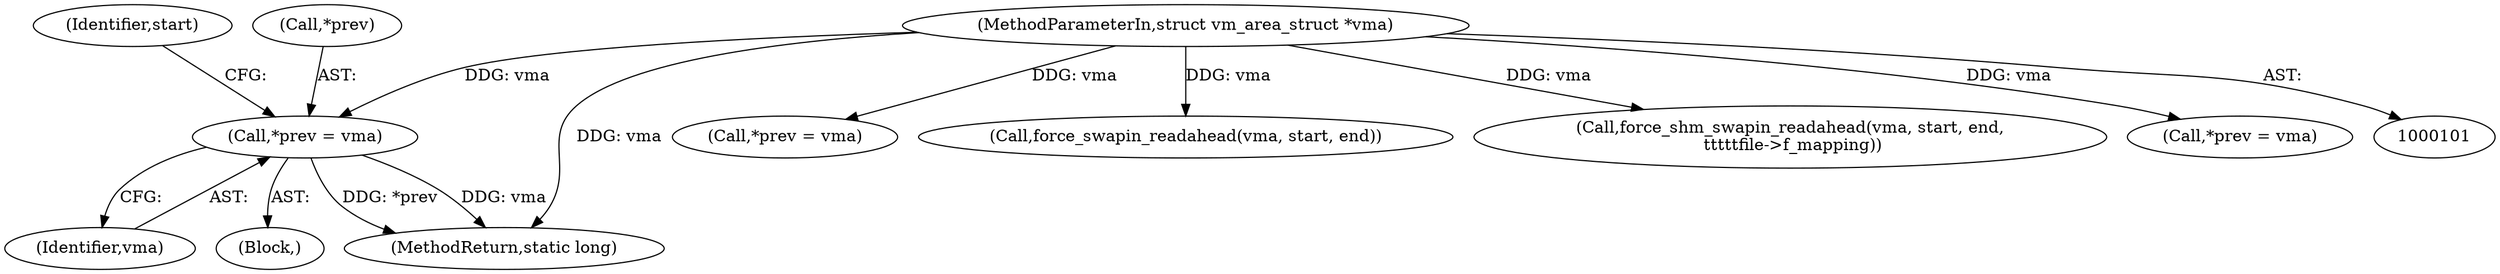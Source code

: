 digraph "0_linux_6ea8d958a2c95a1d514015d4e29ba21a8c0a1a91@pointer" {
"1000153" [label="(Call,*prev = vma)"];
"1000102" [label="(MethodParameterIn,struct vm_area_struct *vma)"];
"1000158" [label="(Identifier,start)"];
"1000153" [label="(Call,*prev = vma)"];
"1000156" [label="(Identifier,vma)"];
"1000154" [label="(Call,*prev)"];
"1000106" [label="(Block,)"];
"1000205" [label="(MethodReturn,static long)"];
"1000117" [label="(Call,*prev = vma)"];
"1000121" [label="(Call,force_swapin_readahead(vma, start, end))"];
"1000137" [label="(Call,force_shm_swapin_readahead(vma, start, end,\n \t\t\t\t\tfile->f_mapping))"];
"1000133" [label="(Call,*prev = vma)"];
"1000102" [label="(MethodParameterIn,struct vm_area_struct *vma)"];
"1000153" -> "1000106"  [label="AST: "];
"1000153" -> "1000156"  [label="CFG: "];
"1000154" -> "1000153"  [label="AST: "];
"1000156" -> "1000153"  [label="AST: "];
"1000158" -> "1000153"  [label="CFG: "];
"1000153" -> "1000205"  [label="DDG: *prev"];
"1000153" -> "1000205"  [label="DDG: vma"];
"1000102" -> "1000153"  [label="DDG: vma"];
"1000102" -> "1000101"  [label="AST: "];
"1000102" -> "1000205"  [label="DDG: vma"];
"1000102" -> "1000117"  [label="DDG: vma"];
"1000102" -> "1000121"  [label="DDG: vma"];
"1000102" -> "1000133"  [label="DDG: vma"];
"1000102" -> "1000137"  [label="DDG: vma"];
}
